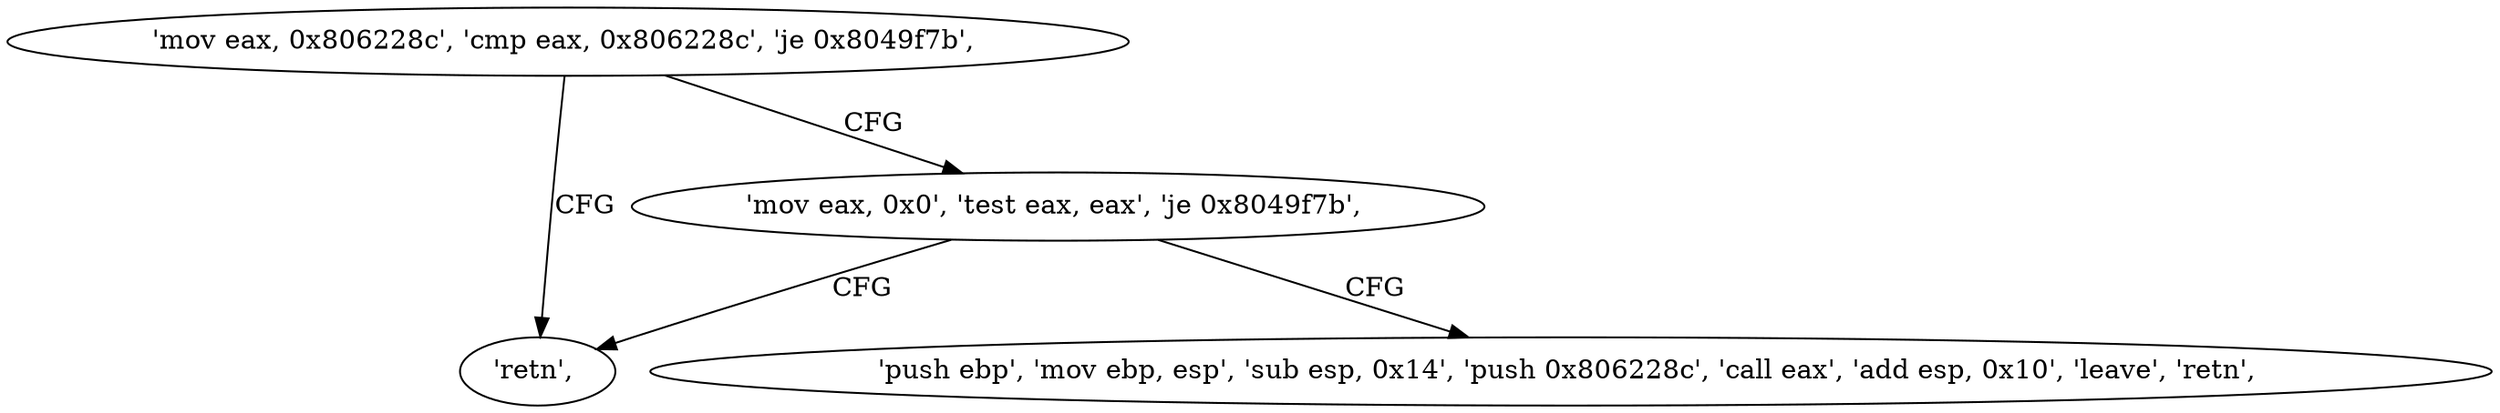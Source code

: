 digraph "func" {
"134520660" [label = "'mov eax, 0x806228c', 'cmp eax, 0x806228c', 'je 0x8049f7b', " ]
"134520699" [label = "'retn', " ]
"134520672" [label = "'mov eax, 0x0', 'test eax, eax', 'je 0x8049f7b', " ]
"134520681" [label = "'push ebp', 'mov ebp, esp', 'sub esp, 0x14', 'push 0x806228c', 'call eax', 'add esp, 0x10', 'leave', 'retn', " ]
"134520660" -> "134520699" [ label = "CFG" ]
"134520660" -> "134520672" [ label = "CFG" ]
"134520672" -> "134520699" [ label = "CFG" ]
"134520672" -> "134520681" [ label = "CFG" ]
}
